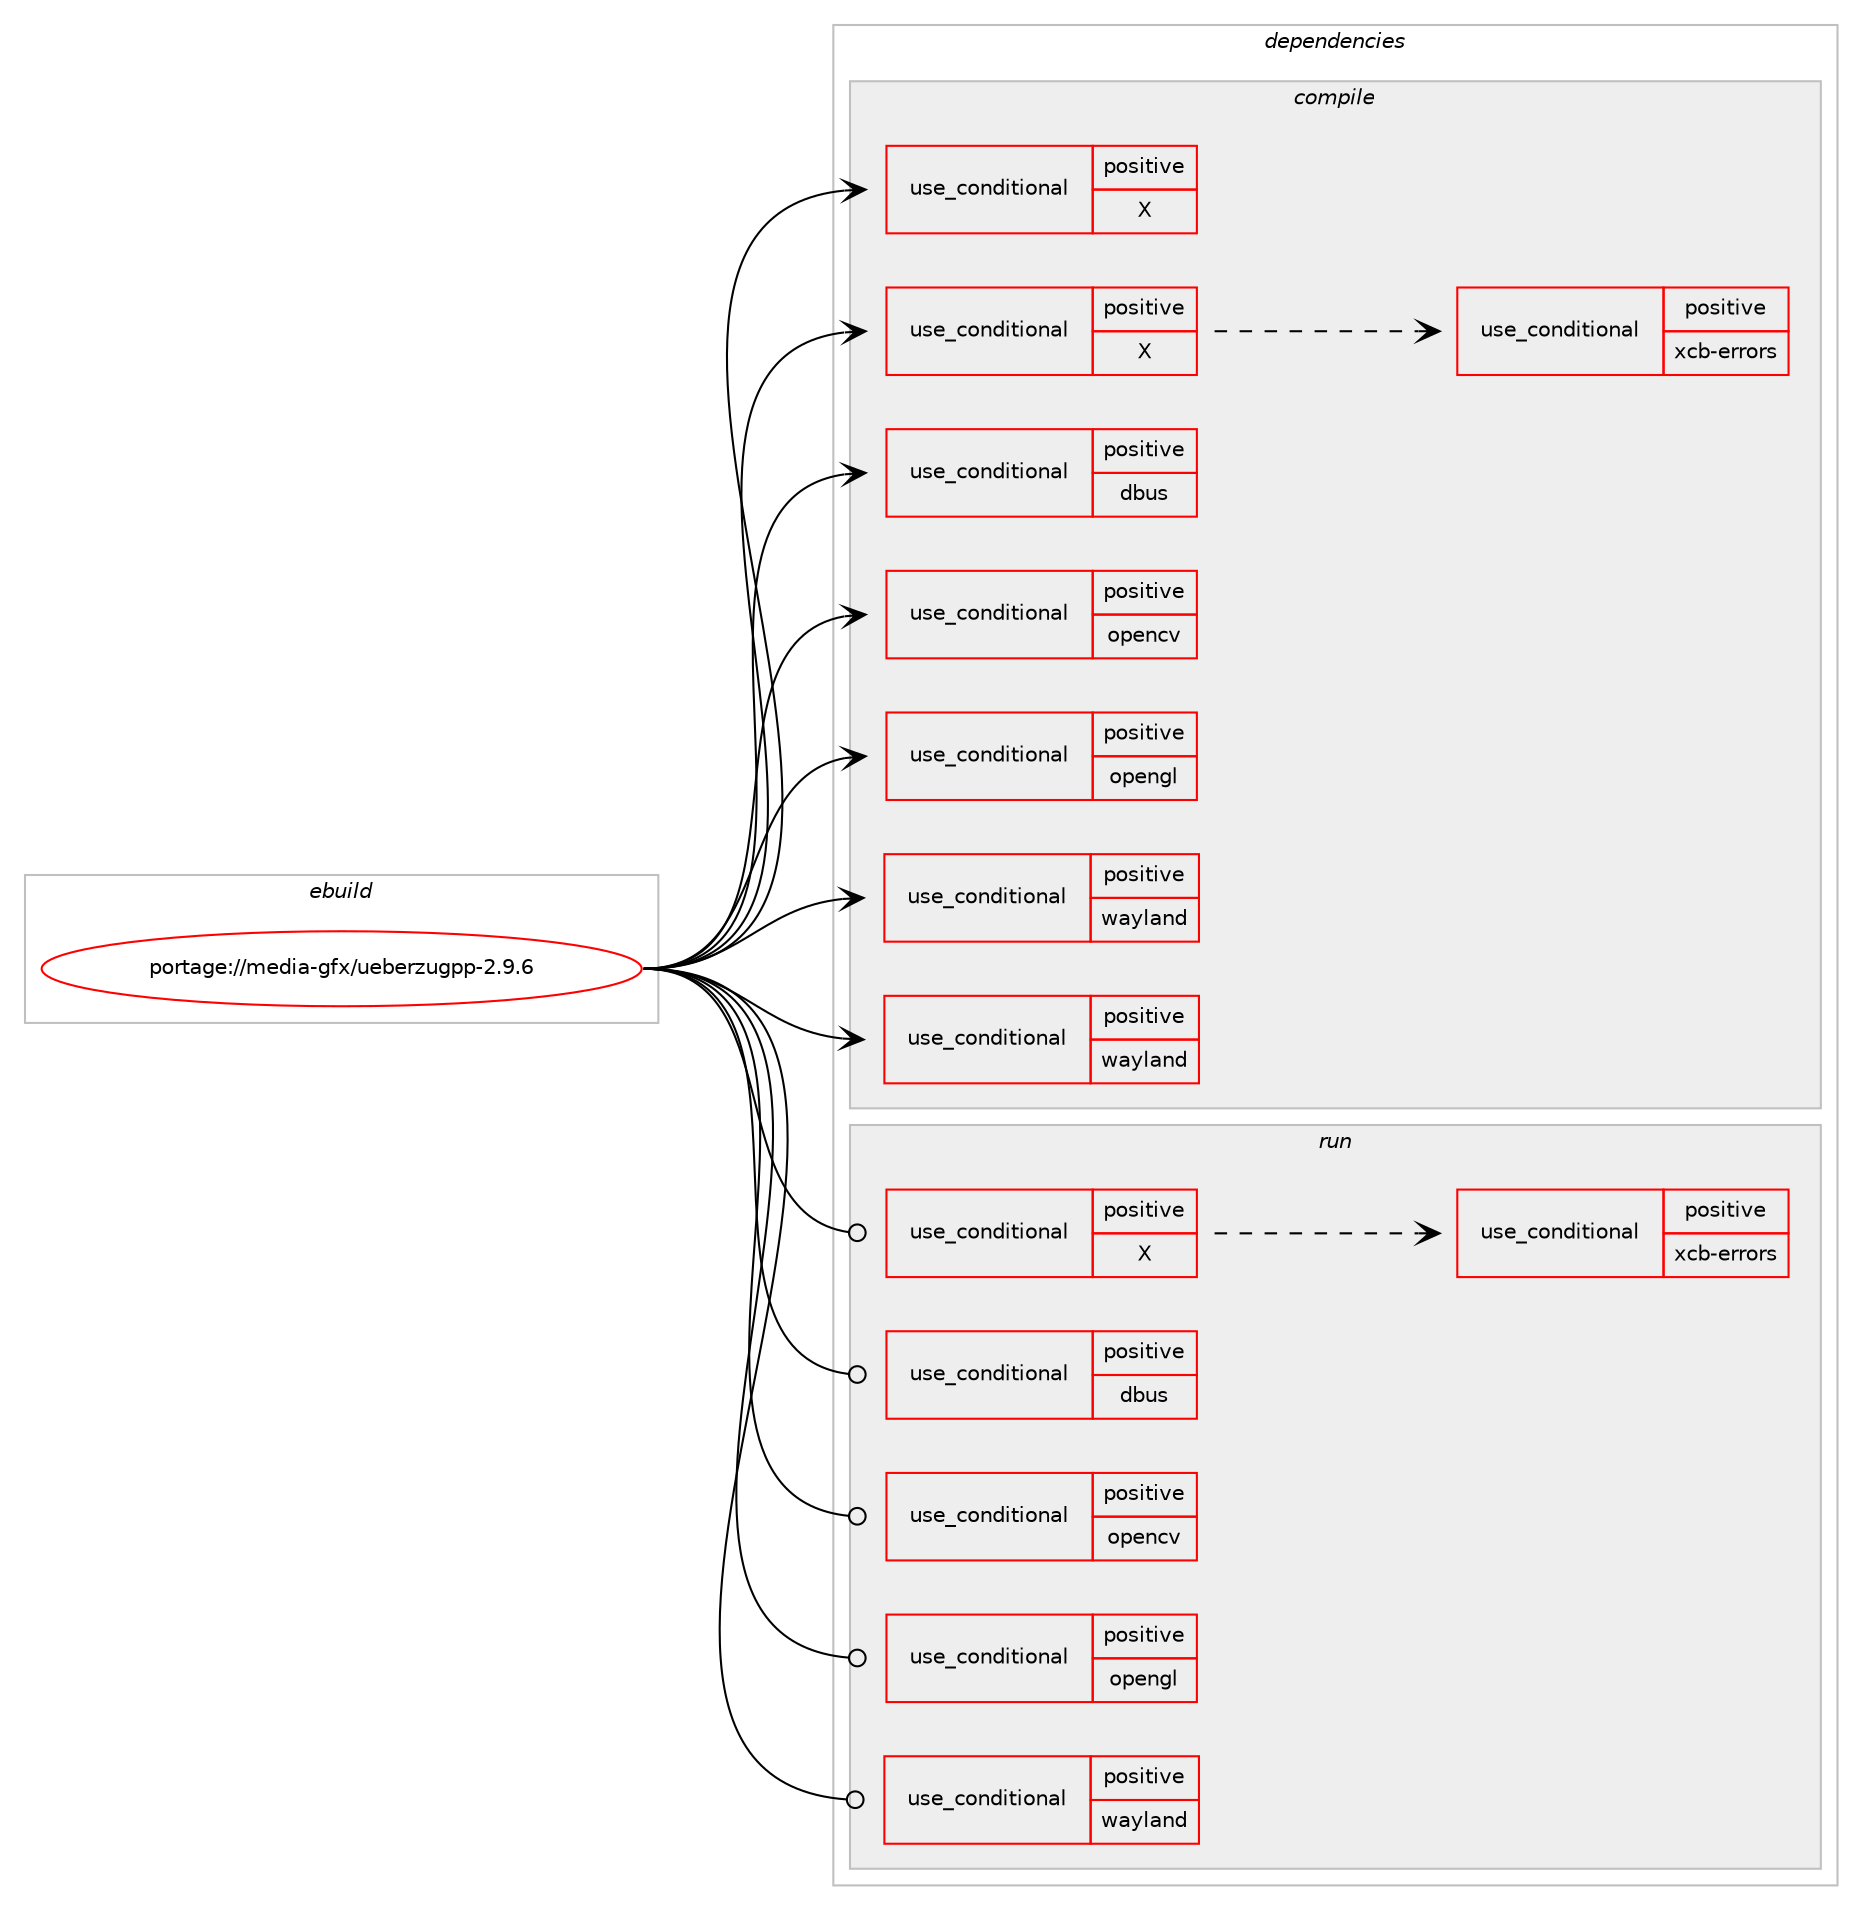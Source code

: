 digraph prolog {

# *************
# Graph options
# *************

newrank=true;
concentrate=true;
compound=true;
graph [rankdir=LR,fontname=Helvetica,fontsize=10,ranksep=1.5];#, ranksep=2.5, nodesep=0.2];
edge  [arrowhead=vee];
node  [fontname=Helvetica,fontsize=10];

# **********
# The ebuild
# **********

subgraph cluster_leftcol {
color=gray;
rank=same;
label=<<i>ebuild</i>>;
id [label="portage://media-gfx/ueberzugpp-2.9.6", color=red, width=4, href="../media-gfx/ueberzugpp-2.9.6.svg"];
}

# ****************
# The dependencies
# ****************

subgraph cluster_midcol {
color=gray;
label=<<i>dependencies</i>>;
subgraph cluster_compile {
fillcolor="#eeeeee";
style=filled;
label=<<i>compile</i>>;
subgraph cond72444 {
dependency153326 [label=<<TABLE BORDER="0" CELLBORDER="1" CELLSPACING="0" CELLPADDING="4"><TR><TD ROWSPAN="3" CELLPADDING="10">use_conditional</TD></TR><TR><TD>positive</TD></TR><TR><TD>X</TD></TR></TABLE>>, shape=none, color=red];
# *** BEGIN UNKNOWN DEPENDENCY TYPE (TODO) ***
# dependency153326 -> package_dependency(portage://media-gfx/ueberzugpp-2.9.6,install,no,x11-base,xorg-proto,none,[,,],[],[])
# *** END UNKNOWN DEPENDENCY TYPE (TODO) ***

}
id:e -> dependency153326:w [weight=20,style="solid",arrowhead="vee"];
subgraph cond72445 {
dependency153327 [label=<<TABLE BORDER="0" CELLBORDER="1" CELLSPACING="0" CELLPADDING="4"><TR><TD ROWSPAN="3" CELLPADDING="10">use_conditional</TD></TR><TR><TD>positive</TD></TR><TR><TD>X</TD></TR></TABLE>>, shape=none, color=red];
# *** BEGIN UNKNOWN DEPENDENCY TYPE (TODO) ***
# dependency153327 -> package_dependency(portage://media-gfx/ueberzugpp-2.9.6,install,no,x11-libs,libxcb,none,[,,],any_same_slot,[])
# *** END UNKNOWN DEPENDENCY TYPE (TODO) ***

# *** BEGIN UNKNOWN DEPENDENCY TYPE (TODO) ***
# dependency153327 -> package_dependency(portage://media-gfx/ueberzugpp-2.9.6,install,no,x11-libs,xcb-util-image,none,[,,],[],[])
# *** END UNKNOWN DEPENDENCY TYPE (TODO) ***

subgraph cond72446 {
dependency153328 [label=<<TABLE BORDER="0" CELLBORDER="1" CELLSPACING="0" CELLPADDING="4"><TR><TD ROWSPAN="3" CELLPADDING="10">use_conditional</TD></TR><TR><TD>positive</TD></TR><TR><TD>xcb-errors</TD></TR></TABLE>>, shape=none, color=red];
# *** BEGIN UNKNOWN DEPENDENCY TYPE (TODO) ***
# dependency153328 -> package_dependency(portage://media-gfx/ueberzugpp-2.9.6,install,no,x11-libs,xcb-util-errors,none,[,,],[],[])
# *** END UNKNOWN DEPENDENCY TYPE (TODO) ***

}
dependency153327:e -> dependency153328:w [weight=20,style="dashed",arrowhead="vee"];
}
id:e -> dependency153327:w [weight=20,style="solid",arrowhead="vee"];
subgraph cond72447 {
dependency153329 [label=<<TABLE BORDER="0" CELLBORDER="1" CELLSPACING="0" CELLPADDING="4"><TR><TD ROWSPAN="3" CELLPADDING="10">use_conditional</TD></TR><TR><TD>positive</TD></TR><TR><TD>dbus</TD></TR></TABLE>>, shape=none, color=red];
# *** BEGIN UNKNOWN DEPENDENCY TYPE (TODO) ***
# dependency153329 -> package_dependency(portage://media-gfx/ueberzugpp-2.9.6,install,no,sys-apps,dbus,none,[,,],[],[])
# *** END UNKNOWN DEPENDENCY TYPE (TODO) ***

}
id:e -> dependency153329:w [weight=20,style="solid",arrowhead="vee"];
subgraph cond72448 {
dependency153330 [label=<<TABLE BORDER="0" CELLBORDER="1" CELLSPACING="0" CELLPADDING="4"><TR><TD ROWSPAN="3" CELLPADDING="10">use_conditional</TD></TR><TR><TD>positive</TD></TR><TR><TD>opencv</TD></TR></TABLE>>, shape=none, color=red];
# *** BEGIN UNKNOWN DEPENDENCY TYPE (TODO) ***
# dependency153330 -> package_dependency(portage://media-gfx/ueberzugpp-2.9.6,install,no,media-libs,opencv,none,[,,],any_same_slot,[])
# *** END UNKNOWN DEPENDENCY TYPE (TODO) ***

}
id:e -> dependency153330:w [weight=20,style="solid",arrowhead="vee"];
subgraph cond72449 {
dependency153331 [label=<<TABLE BORDER="0" CELLBORDER="1" CELLSPACING="0" CELLPADDING="4"><TR><TD ROWSPAN="3" CELLPADDING="10">use_conditional</TD></TR><TR><TD>positive</TD></TR><TR><TD>opengl</TD></TR></TABLE>>, shape=none, color=red];
# *** BEGIN UNKNOWN DEPENDENCY TYPE (TODO) ***
# dependency153331 -> package_dependency(portage://media-gfx/ueberzugpp-2.9.6,install,no,media-libs,libglvnd,none,[,,],[],[])
# *** END UNKNOWN DEPENDENCY TYPE (TODO) ***

}
id:e -> dependency153331:w [weight=20,style="solid",arrowhead="vee"];
subgraph cond72450 {
dependency153332 [label=<<TABLE BORDER="0" CELLBORDER="1" CELLSPACING="0" CELLPADDING="4"><TR><TD ROWSPAN="3" CELLPADDING="10">use_conditional</TD></TR><TR><TD>positive</TD></TR><TR><TD>wayland</TD></TR></TABLE>>, shape=none, color=red];
# *** BEGIN UNKNOWN DEPENDENCY TYPE (TODO) ***
# dependency153332 -> package_dependency(portage://media-gfx/ueberzugpp-2.9.6,install,no,dev-libs,wayland,none,[,,],[],[])
# *** END UNKNOWN DEPENDENCY TYPE (TODO) ***

}
id:e -> dependency153332:w [weight=20,style="solid",arrowhead="vee"];
subgraph cond72451 {
dependency153333 [label=<<TABLE BORDER="0" CELLBORDER="1" CELLSPACING="0" CELLPADDING="4"><TR><TD ROWSPAN="3" CELLPADDING="10">use_conditional</TD></TR><TR><TD>positive</TD></TR><TR><TD>wayland</TD></TR></TABLE>>, shape=none, color=red];
# *** BEGIN UNKNOWN DEPENDENCY TYPE (TODO) ***
# dependency153333 -> package_dependency(portage://media-gfx/ueberzugpp-2.9.6,install,no,dev-libs,wayland-protocols,none,[,,],[],[])
# *** END UNKNOWN DEPENDENCY TYPE (TODO) ***

}
id:e -> dependency153333:w [weight=20,style="solid",arrowhead="vee"];
# *** BEGIN UNKNOWN DEPENDENCY TYPE (TODO) ***
# id -> package_dependency(portage://media-gfx/ueberzugpp-2.9.6,install,no,dev-cpp,cli11,none,[,,],[],[])
# *** END UNKNOWN DEPENDENCY TYPE (TODO) ***

# *** BEGIN UNKNOWN DEPENDENCY TYPE (TODO) ***
# id -> package_dependency(portage://media-gfx/ueberzugpp-2.9.6,install,no,dev-cpp,nlohmann_json,none,[,,],[],[])
# *** END UNKNOWN DEPENDENCY TYPE (TODO) ***

# *** BEGIN UNKNOWN DEPENDENCY TYPE (TODO) ***
# id -> package_dependency(portage://media-gfx/ueberzugpp-2.9.6,install,no,dev-cpp,range-v3,none,[,,],[],[])
# *** END UNKNOWN DEPENDENCY TYPE (TODO) ***

# *** BEGIN UNKNOWN DEPENDENCY TYPE (TODO) ***
# id -> package_dependency(portage://media-gfx/ueberzugpp-2.9.6,install,no,dev-cpp,tbb,none,[,,],any_same_slot,[])
# *** END UNKNOWN DEPENDENCY TYPE (TODO) ***

# *** BEGIN UNKNOWN DEPENDENCY TYPE (TODO) ***
# id -> package_dependency(portage://media-gfx/ueberzugpp-2.9.6,install,no,dev-libs,glib,none,[,,],[slot(2)],[])
# *** END UNKNOWN DEPENDENCY TYPE (TODO) ***

# *** BEGIN UNKNOWN DEPENDENCY TYPE (TODO) ***
# id -> package_dependency(portage://media-gfx/ueberzugpp-2.9.6,install,no,dev-libs,libfmt,none,[,,],any_same_slot,[])
# *** END UNKNOWN DEPENDENCY TYPE (TODO) ***

# *** BEGIN UNKNOWN DEPENDENCY TYPE (TODO) ***
# id -> package_dependency(portage://media-gfx/ueberzugpp-2.9.6,install,no,dev-libs,openssl,none,[,,],any_same_slot,[])
# *** END UNKNOWN DEPENDENCY TYPE (TODO) ***

# *** BEGIN UNKNOWN DEPENDENCY TYPE (TODO) ***
# id -> package_dependency(portage://media-gfx/ueberzugpp-2.9.6,install,no,dev-libs,spdlog,none,[,,],any_same_slot,[])
# *** END UNKNOWN DEPENDENCY TYPE (TODO) ***

# *** BEGIN UNKNOWN DEPENDENCY TYPE (TODO) ***
# id -> package_dependency(portage://media-gfx/ueberzugpp-2.9.6,install,no,media-gfx,chafa,none,[,,],[],[])
# *** END UNKNOWN DEPENDENCY TYPE (TODO) ***

# *** BEGIN UNKNOWN DEPENDENCY TYPE (TODO) ***
# id -> package_dependency(portage://media-gfx/ueberzugpp-2.9.6,install,no,media-libs,libsixel,none,[,,],[],[])
# *** END UNKNOWN DEPENDENCY TYPE (TODO) ***

# *** BEGIN UNKNOWN DEPENDENCY TYPE (TODO) ***
# id -> package_dependency(portage://media-gfx/ueberzugpp-2.9.6,install,no,media-libs,vips,none,[,,],any_same_slot,[])
# *** END UNKNOWN DEPENDENCY TYPE (TODO) ***

# *** BEGIN UNKNOWN DEPENDENCY TYPE (TODO) ***
# id -> package_dependency(portage://media-gfx/ueberzugpp-2.9.6,install,weak,media-gfx,ueberzug,none,[,,],[],[])
# *** END UNKNOWN DEPENDENCY TYPE (TODO) ***

}
subgraph cluster_compileandrun {
fillcolor="#eeeeee";
style=filled;
label=<<i>compile and run</i>>;
}
subgraph cluster_run {
fillcolor="#eeeeee";
style=filled;
label=<<i>run</i>>;
subgraph cond72452 {
dependency153334 [label=<<TABLE BORDER="0" CELLBORDER="1" CELLSPACING="0" CELLPADDING="4"><TR><TD ROWSPAN="3" CELLPADDING="10">use_conditional</TD></TR><TR><TD>positive</TD></TR><TR><TD>X</TD></TR></TABLE>>, shape=none, color=red];
# *** BEGIN UNKNOWN DEPENDENCY TYPE (TODO) ***
# dependency153334 -> package_dependency(portage://media-gfx/ueberzugpp-2.9.6,run,no,x11-libs,libxcb,none,[,,],any_same_slot,[])
# *** END UNKNOWN DEPENDENCY TYPE (TODO) ***

# *** BEGIN UNKNOWN DEPENDENCY TYPE (TODO) ***
# dependency153334 -> package_dependency(portage://media-gfx/ueberzugpp-2.9.6,run,no,x11-libs,xcb-util-image,none,[,,],[],[])
# *** END UNKNOWN DEPENDENCY TYPE (TODO) ***

subgraph cond72453 {
dependency153335 [label=<<TABLE BORDER="0" CELLBORDER="1" CELLSPACING="0" CELLPADDING="4"><TR><TD ROWSPAN="3" CELLPADDING="10">use_conditional</TD></TR><TR><TD>positive</TD></TR><TR><TD>xcb-errors</TD></TR></TABLE>>, shape=none, color=red];
# *** BEGIN UNKNOWN DEPENDENCY TYPE (TODO) ***
# dependency153335 -> package_dependency(portage://media-gfx/ueberzugpp-2.9.6,run,no,x11-libs,xcb-util-errors,none,[,,],[],[])
# *** END UNKNOWN DEPENDENCY TYPE (TODO) ***

}
dependency153334:e -> dependency153335:w [weight=20,style="dashed",arrowhead="vee"];
}
id:e -> dependency153334:w [weight=20,style="solid",arrowhead="odot"];
subgraph cond72454 {
dependency153336 [label=<<TABLE BORDER="0" CELLBORDER="1" CELLSPACING="0" CELLPADDING="4"><TR><TD ROWSPAN="3" CELLPADDING="10">use_conditional</TD></TR><TR><TD>positive</TD></TR><TR><TD>dbus</TD></TR></TABLE>>, shape=none, color=red];
# *** BEGIN UNKNOWN DEPENDENCY TYPE (TODO) ***
# dependency153336 -> package_dependency(portage://media-gfx/ueberzugpp-2.9.6,run,no,sys-apps,dbus,none,[,,],[],[])
# *** END UNKNOWN DEPENDENCY TYPE (TODO) ***

}
id:e -> dependency153336:w [weight=20,style="solid",arrowhead="odot"];
subgraph cond72455 {
dependency153337 [label=<<TABLE BORDER="0" CELLBORDER="1" CELLSPACING="0" CELLPADDING="4"><TR><TD ROWSPAN="3" CELLPADDING="10">use_conditional</TD></TR><TR><TD>positive</TD></TR><TR><TD>opencv</TD></TR></TABLE>>, shape=none, color=red];
# *** BEGIN UNKNOWN DEPENDENCY TYPE (TODO) ***
# dependency153337 -> package_dependency(portage://media-gfx/ueberzugpp-2.9.6,run,no,media-libs,opencv,none,[,,],any_same_slot,[])
# *** END UNKNOWN DEPENDENCY TYPE (TODO) ***

}
id:e -> dependency153337:w [weight=20,style="solid",arrowhead="odot"];
subgraph cond72456 {
dependency153338 [label=<<TABLE BORDER="0" CELLBORDER="1" CELLSPACING="0" CELLPADDING="4"><TR><TD ROWSPAN="3" CELLPADDING="10">use_conditional</TD></TR><TR><TD>positive</TD></TR><TR><TD>opengl</TD></TR></TABLE>>, shape=none, color=red];
# *** BEGIN UNKNOWN DEPENDENCY TYPE (TODO) ***
# dependency153338 -> package_dependency(portage://media-gfx/ueberzugpp-2.9.6,run,no,media-libs,libglvnd,none,[,,],[],[])
# *** END UNKNOWN DEPENDENCY TYPE (TODO) ***

}
id:e -> dependency153338:w [weight=20,style="solid",arrowhead="odot"];
subgraph cond72457 {
dependency153339 [label=<<TABLE BORDER="0" CELLBORDER="1" CELLSPACING="0" CELLPADDING="4"><TR><TD ROWSPAN="3" CELLPADDING="10">use_conditional</TD></TR><TR><TD>positive</TD></TR><TR><TD>wayland</TD></TR></TABLE>>, shape=none, color=red];
# *** BEGIN UNKNOWN DEPENDENCY TYPE (TODO) ***
# dependency153339 -> package_dependency(portage://media-gfx/ueberzugpp-2.9.6,run,no,dev-libs,wayland,none,[,,],[],[])
# *** END UNKNOWN DEPENDENCY TYPE (TODO) ***

}
id:e -> dependency153339:w [weight=20,style="solid",arrowhead="odot"];
# *** BEGIN UNKNOWN DEPENDENCY TYPE (TODO) ***
# id -> package_dependency(portage://media-gfx/ueberzugpp-2.9.6,run,no,dev-cpp,tbb,none,[,,],any_same_slot,[])
# *** END UNKNOWN DEPENDENCY TYPE (TODO) ***

# *** BEGIN UNKNOWN DEPENDENCY TYPE (TODO) ***
# id -> package_dependency(portage://media-gfx/ueberzugpp-2.9.6,run,no,dev-libs,glib,none,[,,],[slot(2)],[])
# *** END UNKNOWN DEPENDENCY TYPE (TODO) ***

# *** BEGIN UNKNOWN DEPENDENCY TYPE (TODO) ***
# id -> package_dependency(portage://media-gfx/ueberzugpp-2.9.6,run,no,dev-libs,libfmt,none,[,,],any_same_slot,[])
# *** END UNKNOWN DEPENDENCY TYPE (TODO) ***

# *** BEGIN UNKNOWN DEPENDENCY TYPE (TODO) ***
# id -> package_dependency(portage://media-gfx/ueberzugpp-2.9.6,run,no,dev-libs,openssl,none,[,,],any_same_slot,[])
# *** END UNKNOWN DEPENDENCY TYPE (TODO) ***

# *** BEGIN UNKNOWN DEPENDENCY TYPE (TODO) ***
# id -> package_dependency(portage://media-gfx/ueberzugpp-2.9.6,run,no,dev-libs,spdlog,none,[,,],any_same_slot,[])
# *** END UNKNOWN DEPENDENCY TYPE (TODO) ***

# *** BEGIN UNKNOWN DEPENDENCY TYPE (TODO) ***
# id -> package_dependency(portage://media-gfx/ueberzugpp-2.9.6,run,no,media-gfx,chafa,none,[,,],[],[])
# *** END UNKNOWN DEPENDENCY TYPE (TODO) ***

# *** BEGIN UNKNOWN DEPENDENCY TYPE (TODO) ***
# id -> package_dependency(portage://media-gfx/ueberzugpp-2.9.6,run,no,media-libs,libsixel,none,[,,],[],[])
# *** END UNKNOWN DEPENDENCY TYPE (TODO) ***

# *** BEGIN UNKNOWN DEPENDENCY TYPE (TODO) ***
# id -> package_dependency(portage://media-gfx/ueberzugpp-2.9.6,run,no,media-libs,vips,none,[,,],any_same_slot,[])
# *** END UNKNOWN DEPENDENCY TYPE (TODO) ***

# *** BEGIN UNKNOWN DEPENDENCY TYPE (TODO) ***
# id -> package_dependency(portage://media-gfx/ueberzugpp-2.9.6,run,weak,media-gfx,ueberzug,none,[,,],[],[])
# *** END UNKNOWN DEPENDENCY TYPE (TODO) ***

}
}

# **************
# The candidates
# **************

subgraph cluster_choices {
rank=same;
color=gray;
label=<<i>candidates</i>>;

}

}
